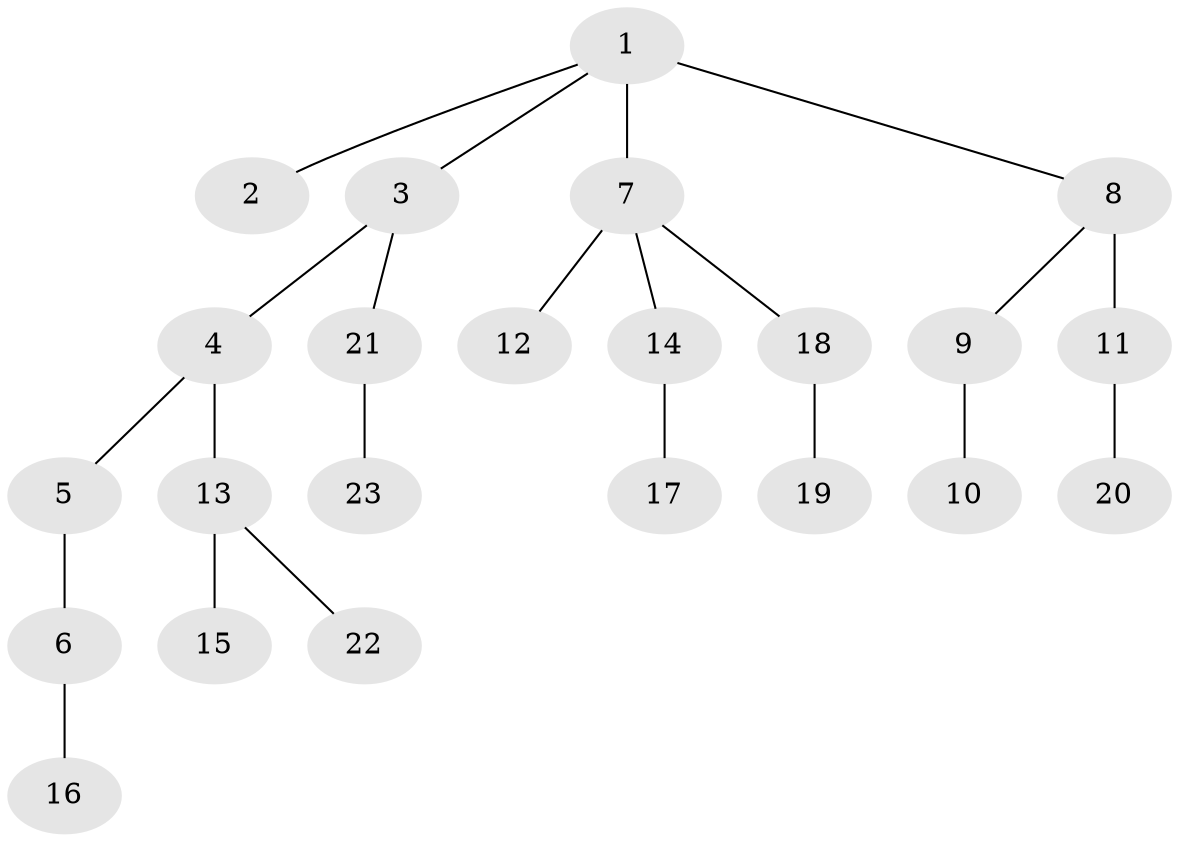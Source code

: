 // original degree distribution, {7: 0.014084507042253521, 3: 0.16901408450704225, 4: 0.07042253521126761, 6: 0.014084507042253521, 5: 0.014084507042253521, 2: 0.2112676056338028, 1: 0.5070422535211268}
// Generated by graph-tools (version 1.1) at 2025/51/03/04/25 22:51:59]
// undirected, 23 vertices, 22 edges
graph export_dot {
  node [color=gray90,style=filled];
  1;
  2;
  3;
  4;
  5;
  6;
  7;
  8;
  9;
  10;
  11;
  12;
  13;
  14;
  15;
  16;
  17;
  18;
  19;
  20;
  21;
  22;
  23;
  1 -- 2 [weight=1.0];
  1 -- 3 [weight=1.0];
  1 -- 7 [weight=2.0];
  1 -- 8 [weight=1.0];
  3 -- 4 [weight=1.0];
  3 -- 21 [weight=1.0];
  4 -- 5 [weight=1.0];
  4 -- 13 [weight=1.0];
  5 -- 6 [weight=1.0];
  6 -- 16 [weight=1.0];
  7 -- 12 [weight=1.0];
  7 -- 14 [weight=1.0];
  7 -- 18 [weight=1.0];
  8 -- 9 [weight=1.0];
  8 -- 11 [weight=3.0];
  9 -- 10 [weight=2.0];
  11 -- 20 [weight=1.0];
  13 -- 15 [weight=1.0];
  13 -- 22 [weight=1.0];
  14 -- 17 [weight=2.0];
  18 -- 19 [weight=1.0];
  21 -- 23 [weight=1.0];
}
